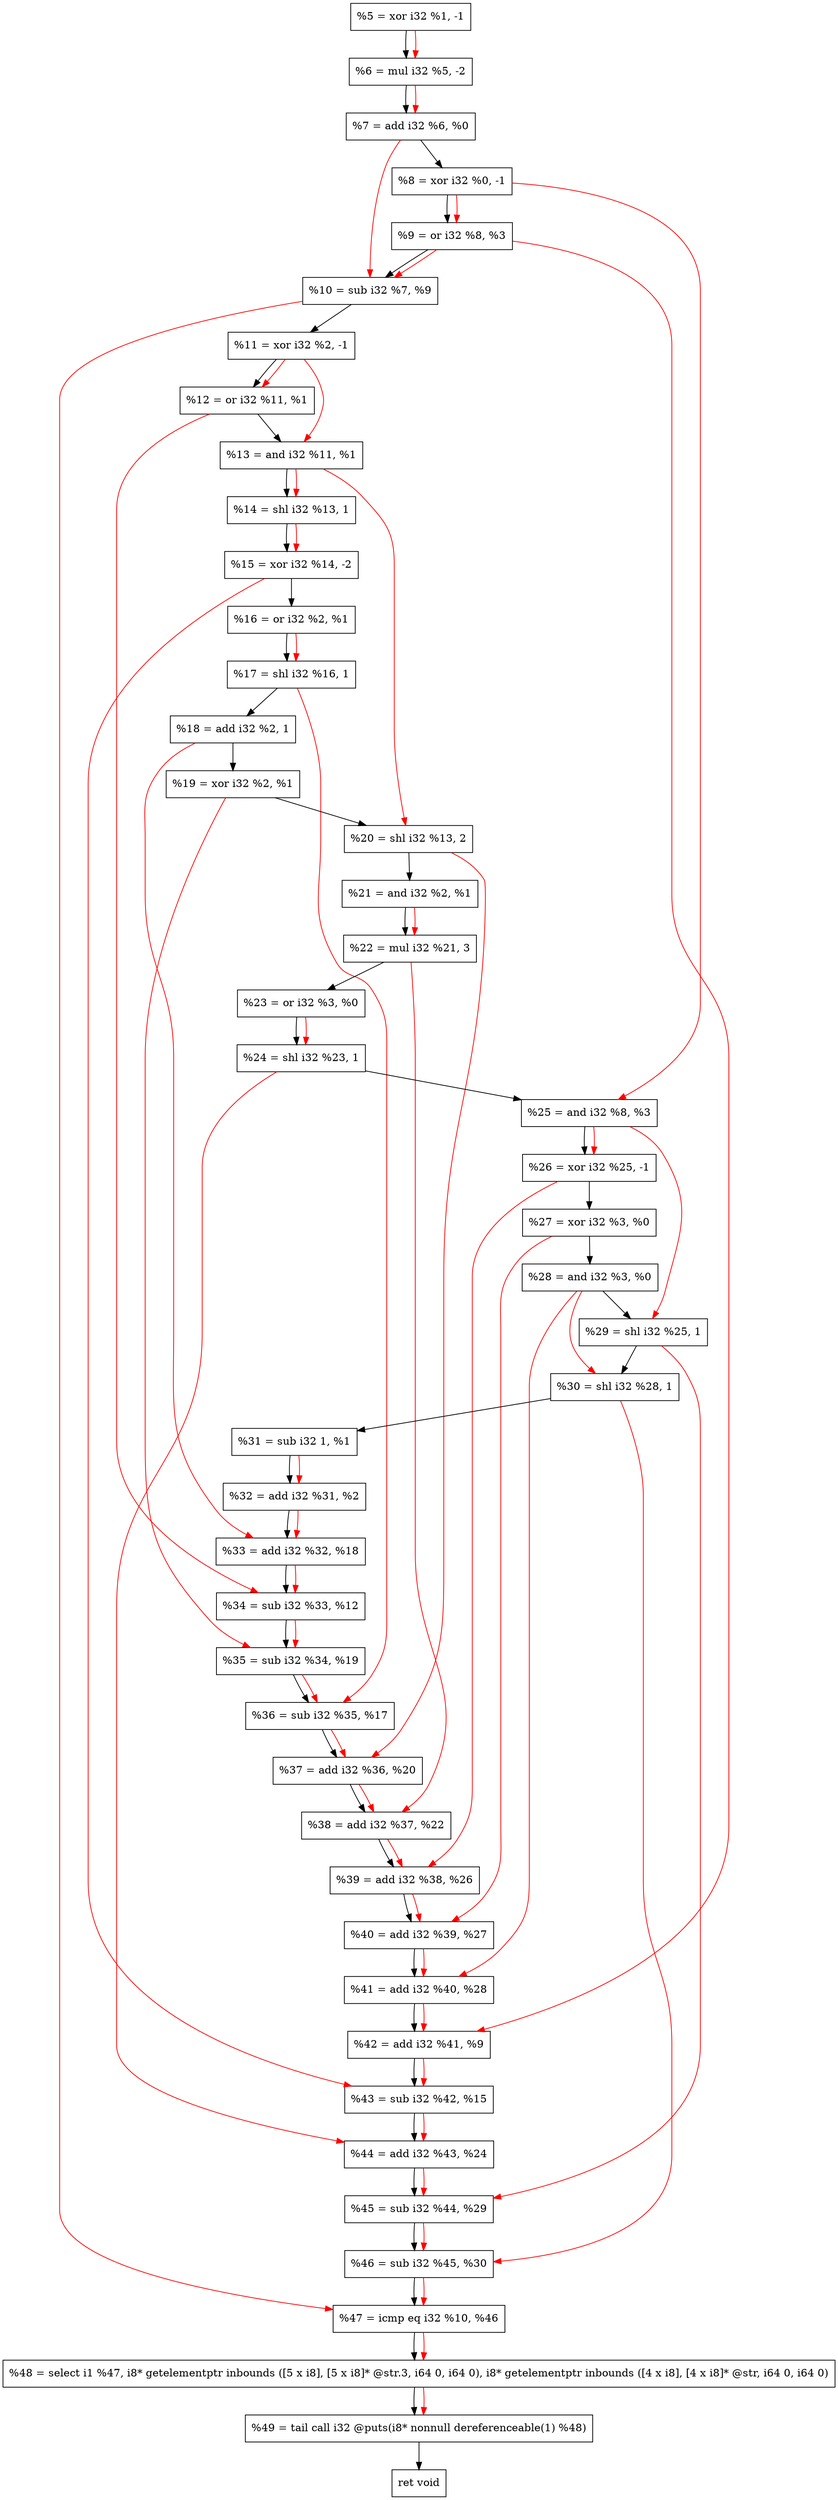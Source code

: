 digraph "DFG for'crackme' function" {
	Node0x2218180[shape=record, label="  %5 = xor i32 %1, -1"];
	Node0x2218220[shape=record, label="  %6 = mul i32 %5, -2"];
	Node0x2218290[shape=record, label="  %7 = add i32 %6, %0"];
	Node0x2218300[shape=record, label="  %8 = xor i32 %0, -1"];
	Node0x2218370[shape=record, label="  %9 = or i32 %8, %3"];
	Node0x22183e0[shape=record, label="  %10 = sub i32 %7, %9"];
	Node0x2218450[shape=record, label="  %11 = xor i32 %2, -1"];
	Node0x22184c0[shape=record, label="  %12 = or i32 %11, %1"];
	Node0x2218530[shape=record, label="  %13 = and i32 %11, %1"];
	Node0x22185d0[shape=record, label="  %14 = shl i32 %13, 1"];
	Node0x2218640[shape=record, label="  %15 = xor i32 %14, -2"];
	Node0x22186b0[shape=record, label="  %16 = or i32 %2, %1"];
	Node0x2218720[shape=record, label="  %17 = shl i32 %16, 1"];
	Node0x2218790[shape=record, label="  %18 = add i32 %2, 1"];
	Node0x2218800[shape=record, label="  %19 = xor i32 %2, %1"];
	Node0x22188a0[shape=record, label="  %20 = shl i32 %13, 2"];
	Node0x2218910[shape=record, label="  %21 = and i32 %2, %1"];
	Node0x22189b0[shape=record, label="  %22 = mul i32 %21, 3"];
	Node0x2218a20[shape=record, label="  %23 = or i32 %3, %0"];
	Node0x2218a90[shape=record, label="  %24 = shl i32 %23, 1"];
	Node0x2218b00[shape=record, label="  %25 = and i32 %8, %3"];
	Node0x2218b70[shape=record, label="  %26 = xor i32 %25, -1"];
	Node0x2218be0[shape=record, label="  %27 = xor i32 %3, %0"];
	Node0x2218c50[shape=record, label="  %28 = and i32 %3, %0"];
	Node0x2218cc0[shape=record, label="  %29 = shl i32 %25, 1"];
	Node0x2218d30[shape=record, label="  %30 = shl i32 %28, 1"];
	Node0x2218da0[shape=record, label="  %31 = sub i32 1, %1"];
	Node0x2218e10[shape=record, label="  %32 = add i32 %31, %2"];
	Node0x2219090[shape=record, label="  %33 = add i32 %32, %18"];
	Node0x2219100[shape=record, label="  %34 = sub i32 %33, %12"];
	Node0x2219170[shape=record, label="  %35 = sub i32 %34, %19"];
	Node0x22191e0[shape=record, label="  %36 = sub i32 %35, %17"];
	Node0x2219250[shape=record, label="  %37 = add i32 %36, %20"];
	Node0x22192c0[shape=record, label="  %38 = add i32 %37, %22"];
	Node0x2219330[shape=record, label="  %39 = add i32 %38, %26"];
	Node0x22193a0[shape=record, label="  %40 = add i32 %39, %27"];
	Node0x2219410[shape=record, label="  %41 = add i32 %40, %28"];
	Node0x2219480[shape=record, label="  %42 = add i32 %41, %9"];
	Node0x22194f0[shape=record, label="  %43 = sub i32 %42, %15"];
	Node0x2219560[shape=record, label="  %44 = add i32 %43, %24"];
	Node0x22195d0[shape=record, label="  %45 = sub i32 %44, %29"];
	Node0x2219640[shape=record, label="  %46 = sub i32 %45, %30"];
	Node0x22196b0[shape=record, label="  %47 = icmp eq i32 %10, %46"];
	Node0x21b8268[shape=record, label="  %48 = select i1 %47, i8* getelementptr inbounds ([5 x i8], [5 x i8]* @str.3, i64 0, i64 0), i8* getelementptr inbounds ([4 x i8], [4 x i8]* @str, i64 0, i64 0)"];
	Node0x2219b50[shape=record, label="  %49 = tail call i32 @puts(i8* nonnull dereferenceable(1) %48)"];
	Node0x2219ba0[shape=record, label="  ret void"];
	Node0x2218180 -> Node0x2218220;
	Node0x2218220 -> Node0x2218290;
	Node0x2218290 -> Node0x2218300;
	Node0x2218300 -> Node0x2218370;
	Node0x2218370 -> Node0x22183e0;
	Node0x22183e0 -> Node0x2218450;
	Node0x2218450 -> Node0x22184c0;
	Node0x22184c0 -> Node0x2218530;
	Node0x2218530 -> Node0x22185d0;
	Node0x22185d0 -> Node0x2218640;
	Node0x2218640 -> Node0x22186b0;
	Node0x22186b0 -> Node0x2218720;
	Node0x2218720 -> Node0x2218790;
	Node0x2218790 -> Node0x2218800;
	Node0x2218800 -> Node0x22188a0;
	Node0x22188a0 -> Node0x2218910;
	Node0x2218910 -> Node0x22189b0;
	Node0x22189b0 -> Node0x2218a20;
	Node0x2218a20 -> Node0x2218a90;
	Node0x2218a90 -> Node0x2218b00;
	Node0x2218b00 -> Node0x2218b70;
	Node0x2218b70 -> Node0x2218be0;
	Node0x2218be0 -> Node0x2218c50;
	Node0x2218c50 -> Node0x2218cc0;
	Node0x2218cc0 -> Node0x2218d30;
	Node0x2218d30 -> Node0x2218da0;
	Node0x2218da0 -> Node0x2218e10;
	Node0x2218e10 -> Node0x2219090;
	Node0x2219090 -> Node0x2219100;
	Node0x2219100 -> Node0x2219170;
	Node0x2219170 -> Node0x22191e0;
	Node0x22191e0 -> Node0x2219250;
	Node0x2219250 -> Node0x22192c0;
	Node0x22192c0 -> Node0x2219330;
	Node0x2219330 -> Node0x22193a0;
	Node0x22193a0 -> Node0x2219410;
	Node0x2219410 -> Node0x2219480;
	Node0x2219480 -> Node0x22194f0;
	Node0x22194f0 -> Node0x2219560;
	Node0x2219560 -> Node0x22195d0;
	Node0x22195d0 -> Node0x2219640;
	Node0x2219640 -> Node0x22196b0;
	Node0x22196b0 -> Node0x21b8268;
	Node0x21b8268 -> Node0x2219b50;
	Node0x2219b50 -> Node0x2219ba0;
edge [color=red]
	Node0x2218180 -> Node0x2218220;
	Node0x2218220 -> Node0x2218290;
	Node0x2218300 -> Node0x2218370;
	Node0x2218290 -> Node0x22183e0;
	Node0x2218370 -> Node0x22183e0;
	Node0x2218450 -> Node0x22184c0;
	Node0x2218450 -> Node0x2218530;
	Node0x2218530 -> Node0x22185d0;
	Node0x22185d0 -> Node0x2218640;
	Node0x22186b0 -> Node0x2218720;
	Node0x2218530 -> Node0x22188a0;
	Node0x2218910 -> Node0x22189b0;
	Node0x2218a20 -> Node0x2218a90;
	Node0x2218300 -> Node0x2218b00;
	Node0x2218b00 -> Node0x2218b70;
	Node0x2218b00 -> Node0x2218cc0;
	Node0x2218c50 -> Node0x2218d30;
	Node0x2218da0 -> Node0x2218e10;
	Node0x2218e10 -> Node0x2219090;
	Node0x2218790 -> Node0x2219090;
	Node0x2219090 -> Node0x2219100;
	Node0x22184c0 -> Node0x2219100;
	Node0x2219100 -> Node0x2219170;
	Node0x2218800 -> Node0x2219170;
	Node0x2219170 -> Node0x22191e0;
	Node0x2218720 -> Node0x22191e0;
	Node0x22191e0 -> Node0x2219250;
	Node0x22188a0 -> Node0x2219250;
	Node0x2219250 -> Node0x22192c0;
	Node0x22189b0 -> Node0x22192c0;
	Node0x22192c0 -> Node0x2219330;
	Node0x2218b70 -> Node0x2219330;
	Node0x2219330 -> Node0x22193a0;
	Node0x2218be0 -> Node0x22193a0;
	Node0x22193a0 -> Node0x2219410;
	Node0x2218c50 -> Node0x2219410;
	Node0x2219410 -> Node0x2219480;
	Node0x2218370 -> Node0x2219480;
	Node0x2219480 -> Node0x22194f0;
	Node0x2218640 -> Node0x22194f0;
	Node0x22194f0 -> Node0x2219560;
	Node0x2218a90 -> Node0x2219560;
	Node0x2219560 -> Node0x22195d0;
	Node0x2218cc0 -> Node0x22195d0;
	Node0x22195d0 -> Node0x2219640;
	Node0x2218d30 -> Node0x2219640;
	Node0x22183e0 -> Node0x22196b0;
	Node0x2219640 -> Node0x22196b0;
	Node0x22196b0 -> Node0x21b8268;
	Node0x21b8268 -> Node0x2219b50;
}
